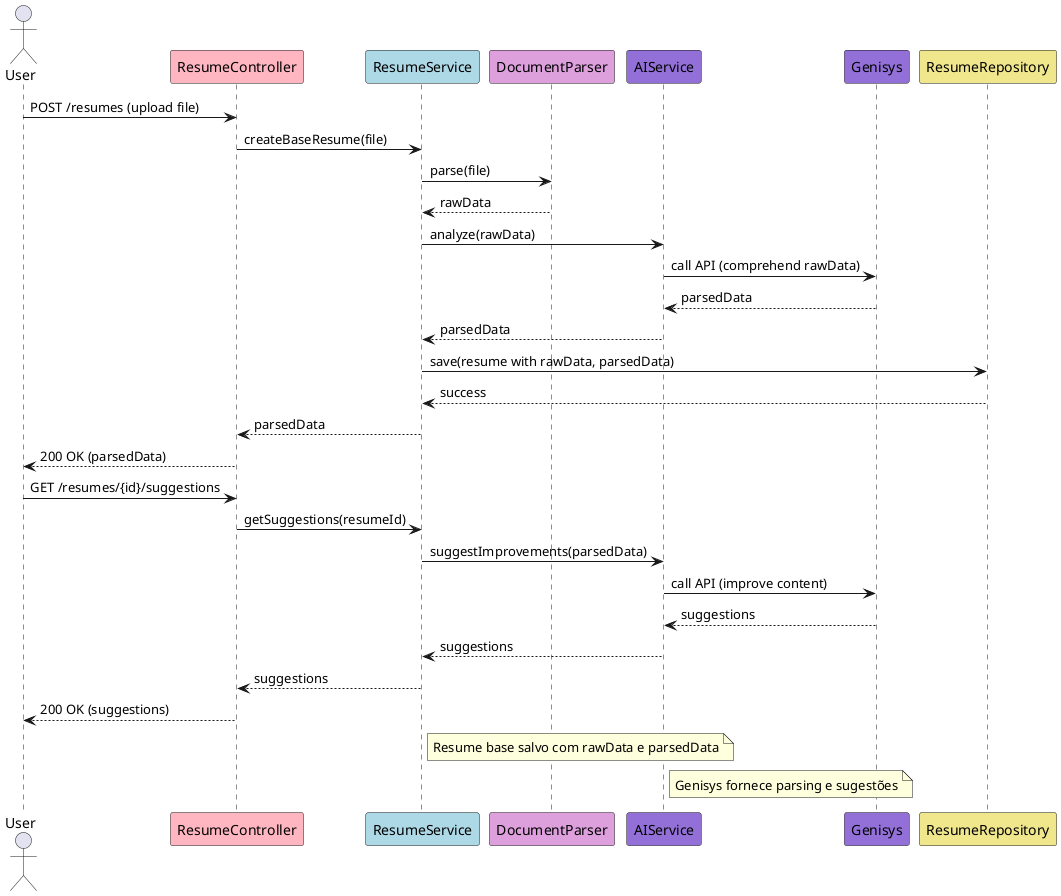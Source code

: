 '	This is part of the documentation of Deployo.io Resume Builder System.
'	Copyright (C) 2025
'	Leila Otto Algarve
'	See LICENSE-DOCUMENTATION for copying conditions. 
@startuml
actor User
participant "ResumeController" as RC #LightPink
participant "ResumeService" as RS #LightBlue
participant "DocumentParser" as DP #Plum
participant "AIService" as GS #MediumPurple
participant "Genisys" as G #MediumPurple
participant "ResumeRepository" as RR #Khaki

' Fluxo após registro
User -> RC: POST /resumes (upload file)
RC -> RS: createBaseResume(file)
RS -> DP: parse(file)
DP --> RS: rawData
RS -> GS: analyze(rawData)
GS -> G: call API (comprehend rawData)
G --> GS: parsedData
GS --> RS: parsedData
RS -> RR: save(resume with rawData, parsedData)
RR --> RS: success
RS --> RC: parsedData
RC --> User: 200 OK (parsedData)

' Edição e sugestões
User -> RC: GET /resumes/{id}/suggestions
RC -> RS: getSuggestions(resumeId)
RS -> GS: suggestImprovements(parsedData)
GS -> G: call API (improve content)
G --> GS: suggestions
GS --> RS: suggestions
RS --> RC: suggestions
RC --> User: 200 OK (suggestions)

note right of RS: Resume base salvo com rawData e parsedData
note right of GS: Genisys fornece parsing e sugestões

@enduml
